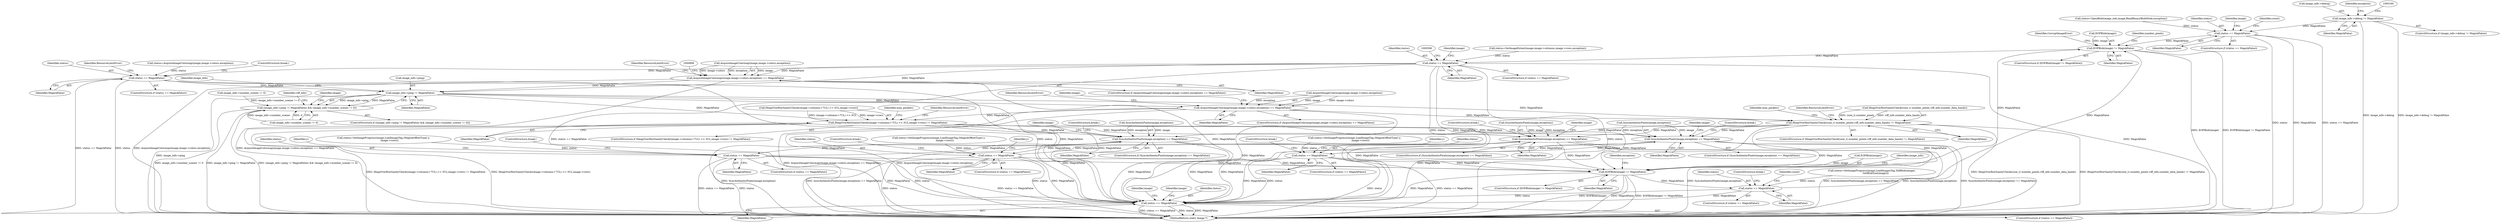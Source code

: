 digraph "0_ImageMagick_fe3066122ef72c82415811d25e9e3fad622c0a99_0@pointer" {
"1000154" [label="(Call,image_info->debug != MagickFalse)"];
"1000193" [label="(Call,status == MagickFalse)"];
"1000497" [label="(Call,EOFBlob(image) != MagickFalse)"];
"1000589" [label="(Call,status == MagickFalse)"];
"1000813" [label="(Call,status == MagickFalse)"];
"1001222" [label="(Call,image_info->ping != MagickFalse)"];
"1001221" [label="(Call,(image_info->ping != MagickFalse) && (image_info->number_scenes != 0))"];
"1001260" [label="(Call,AcquireImageColormap(image,image->colors,exception) == MagickFalse)"];
"1001316" [label="(Call,HeapOverflowSanityCheck((image->columns+7UL) >> 3UL,image->rows) != MagickFalse)"];
"1002001" [label="(Call,SyncAuthenticPixels(image,exception) == MagickFalse)"];
"1002028" [label="(Call,status == MagickFalse)"];
"1002354" [label="(Call,EOFBlob(image) != MagickFalse)"];
"1002442" [label="(Call,status == MagickFalse)"];
"1002460" [label="(Call,status == MagickFalse)"];
"1002096" [label="(Call,SyncAuthenticPixels(image,exception) == MagickFalse)"];
"1002123" [label="(Call,status == MagickFalse)"];
"1002305" [label="(Call,SyncAuthenticPixels(image,exception) == MagickFalse)"];
"1002332" [label="(Call,status == MagickFalse)"];
"1001348" [label="(Call,HeapOverflowSanityCheck((size_t) number_pixels,viff_info.number_data_bands) != MagickFalse)"];
"1000885" [label="(Call,AcquireImageColormap(image,image->colors,exception) == MagickFalse)"];
"1001222" [label="(Call,image_info->ping != MagickFalse)"];
"1001267" [label="(Identifier,MagickFalse)"];
"1002000" [label="(ControlStructure,if (SyncAuthenticPixels(image,exception) == MagickFalse))"];
"1002442" [label="(Call,status == MagickFalse)"];
"1002126" [label="(ControlStructure,break;)"];
"1002123" [label="(Call,status == MagickFalse)"];
"1002125" [label="(Identifier,MagickFalse)"];
"1001269" [label="(Identifier,ResourceLimitError)"];
"1002152" [label="(Identifier,y)"];
"1000804" [label="(Call,status=AcquireImageColormap(image,image->colors,exception))"];
"1001250" [label="(Identifier,viff_info)"];
"1000815" [label="(Identifier,MagickFalse)"];
"1002333" [label="(Identifier,status)"];
"1001361" [label="(Identifier,max_packets)"];
"1000498" [label="(Call,EOFBlob(image))"];
"1002306" [label="(Call,SyncAuthenticPixels(image,exception))"];
"1002354" [label="(Call,EOFBlob(image) != MagickFalse)"];
"1002111" [label="(Call,status=SetImageProgress(image,LoadImageTag,(MagickOffsetType) y,\n                image->rows))"];
"1001260" [label="(Call,AcquireImageColormap(image,image->colors,exception) == MagickFalse)"];
"1002051" [label="(Identifier,y)"];
"1000497" [label="(Call,EOFBlob(image) != MagickFalse)"];
"1001226" [label="(Identifier,MagickFalse)"];
"1002001" [label="(Call,SyncAuthenticPixels(image,exception) == MagickFalse)"];
"1002353" [label="(ControlStructure,if (EOFBlob(image) != MagickFalse))"];
"1002468" [label="(Identifier,image)"];
"1001229" [label="(Identifier,image_info)"];
"1001273" [label="(Identifier,image)"];
"1001330" [label="(Identifier,ResourceLimitError)"];
"1000594" [label="(Identifier,image)"];
"1001221" [label="(Call,(image_info->ping != MagickFalse) && (image_info->number_scenes != 0))"];
"1000185" [label="(Call,status=OpenBlob(image_info,image,ReadBinaryBlobMode,exception))"];
"1000819" [label="(ControlStructure,break;)"];
"1000813" [label="(Call,status == MagickFalse)"];
"1001348" [label="(Call,HeapOverflowSanityCheck((size_t) number_pixels,viff_info.number_data_bands) != MagickFalse)"];
"1000496" [label="(ControlStructure,if (EOFBlob(image) != MagickFalse))"];
"1000194" [label="(Identifier,status)"];
"1002309" [label="(Identifier,MagickFalse)"];
"1002360" [label="(Identifier,exception)"];
"1000885" [label="(Call,AcquireImageColormap(image,image->colors,exception) == MagickFalse)"];
"1000884" [label="(ControlStructure,if (AcquireImageColormap(image,image->colors,exception) == MagickFalse))"];
"1001358" [label="(Identifier,ResourceLimitError)"];
"1000198" [label="(Identifier,image)"];
"1000505" [label="(Identifier,number_pixels)"];
"1002334" [label="(Identifier,MagickFalse)"];
"1002124" [label="(Identifier,status)"];
"1000500" [label="(Identifier,MagickFalse)"];
"1000588" [label="(ControlStructure,if (status == MagickFalse))"];
"1002460" [label="(Call,status == MagickFalse)"];
"1000577" [label="(Call,status=SetImageExtent(image,image->columns,image->rows,exception))"];
"1002096" [label="(Call,SyncAuthenticPixels(image,exception) == MagickFalse)"];
"1002101" [label="(ControlStructure,break;)"];
"1002357" [label="(Identifier,MagickFalse)"];
"1000886" [label="(Call,AcquireImageColormap(image,image->colors,exception))"];
"1000153" [label="(ControlStructure,if (image_info->debug != MagickFalse))"];
"1002432" [label="(Call,status=SetImageProgress(image,LoadImagesTag,TellBlob(image),\n          GetBlobSize(image)))"];
"1002010" [label="(Identifier,image)"];
"1002029" [label="(Identifier,status)"];
"1000154" [label="(Call,image_info->debug != MagickFalse)"];
"1000892" [label="(Identifier,MagickFalse)"];
"1002462" [label="(Identifier,MagickFalse)"];
"1002332" [label="(Call,status == MagickFalse)"];
"1001227" [label="(Call,image_info->number_scenes != 0)"];
"1001223" [label="(Call,image_info->ping)"];
"1001812" [label="(Identifier,y)"];
"1001349" [label="(Call,HeapOverflowSanityCheck((size_t) number_pixels,viff_info.number_data_bands))"];
"1001317" [label="(Call,HeapOverflowSanityCheck((image->columns+7UL) >> 3UL,image->rows))"];
"1001261" [label="(Call,AcquireImageColormap(image,image->colors,exception))"];
"1002355" [label="(Call,EOFBlob(image))"];
"1001235" [label="(Identifier,image)"];
"1000195" [label="(Identifier,MagickFalse)"];
"1000155" [label="(Call,image_info->debug)"];
"1002005" [label="(Identifier,MagickFalse)"];
"1000814" [label="(Identifier,status)"];
"1002314" [label="(Identifier,image)"];
"1002443" [label="(Identifier,status)"];
"1000170" [label="(Identifier,exception)"];
"1001220" [label="(ControlStructure,if ((image_info->ping != MagickFalse) && (image_info->number_scenes != 0)))"];
"1000817" [label="(Identifier,ResourceLimitError)"];
"1000158" [label="(Identifier,MagickFalse)"];
"1000502" [label="(Identifier,CorruptImageError)"];
"1002095" [label="(ControlStructure,if (SyncAuthenticPixels(image,exception) == MagickFalse))"];
"1002304" [label="(ControlStructure,if (SyncAuthenticPixels(image,exception) == MagickFalse))"];
"1002331" [label="(ControlStructure,if (status == MagickFalse))"];
"1002006" [label="(ControlStructure,break;)"];
"1002310" [label="(ControlStructure,break;)"];
"1002370" [label="(Identifier,image_info)"];
"1002097" [label="(Call,SyncAuthenticPixels(image,exception))"];
"1000193" [label="(Call,status == MagickFalse)"];
"1002335" [label="(ControlStructure,break;)"];
"1001347" [label="(ControlStructure,if (HeapOverflowSanityCheck((size_t) number_pixels,viff_info.number_data_bands) != MagickFalse))"];
"1000590" [label="(Identifier,status)"];
"1000591" [label="(Identifier,MagickFalse)"];
"1001328" [label="(Identifier,MagickFalse)"];
"1000192" [label="(ControlStructure,if (status == MagickFalse))"];
"1001333" [label="(Identifier,max_packets)"];
"1002320" [label="(Call,status=SetImageProgress(image,LoadImageTag,(MagickOffsetType) y,\n                image->rows))"];
"1000589" [label="(Call,status == MagickFalse)"];
"1002002" [label="(Call,SyncAuthenticPixels(image,exception))"];
"1002027" [label="(ControlStructure,if (status == MagickFalse))"];
"1002445" [label="(ControlStructure,break;)"];
"1002441" [label="(ControlStructure,if (status == MagickFalse))"];
"1002016" [label="(Call,status=SetImageProgress(image,LoadImageTag,(MagickOffsetType) y,\n                image->rows))"];
"1002465" [label="(Identifier,image)"];
"1002469" [label="(MethodReturn,static Image *)"];
"1002368" [label="(Call,image_info->number_scenes != 0)"];
"1002444" [label="(Identifier,MagickFalse)"];
"1002031" [label="(ControlStructure,break;)"];
"1002028" [label="(Call,status == MagickFalse)"];
"1002105" [label="(Identifier,image)"];
"1000812" [label="(ControlStructure,if (status == MagickFalse))"];
"1002030" [label="(Identifier,MagickFalse)"];
"1002122" [label="(ControlStructure,if (status == MagickFalse))"];
"1000206" [label="(Identifier,count)"];
"1002459" [label="(ControlStructure,if (status == MagickFalse))"];
"1001316" [label="(Call,HeapOverflowSanityCheck((image->columns+7UL) >> 3UL,image->rows) != MagickFalse)"];
"1000894" [label="(Identifier,ResourceLimitError)"];
"1002100" [label="(Identifier,MagickFalse)"];
"1001356" [label="(Identifier,MagickFalse)"];
"1001259" [label="(ControlStructure,if (AcquireImageColormap(image,image->colors,exception) == MagickFalse))"];
"1002448" [label="(Identifier,count)"];
"1002305" [label="(Call,SyncAuthenticPixels(image,exception) == MagickFalse)"];
"1002461" [label="(Identifier,status)"];
"1001315" [label="(ControlStructure,if (HeapOverflowSanityCheck((image->columns+7UL) >> 3UL,image->rows) != MagickFalse))"];
"1000154" -> "1000153"  [label="AST: "];
"1000154" -> "1000158"  [label="CFG: "];
"1000155" -> "1000154"  [label="AST: "];
"1000158" -> "1000154"  [label="AST: "];
"1000160" -> "1000154"  [label="CFG: "];
"1000170" -> "1000154"  [label="CFG: "];
"1000154" -> "1002469"  [label="DDG: image_info->debug"];
"1000154" -> "1002469"  [label="DDG: image_info->debug != MagickFalse"];
"1000154" -> "1000193"  [label="DDG: MagickFalse"];
"1000193" -> "1000192"  [label="AST: "];
"1000193" -> "1000195"  [label="CFG: "];
"1000194" -> "1000193"  [label="AST: "];
"1000195" -> "1000193"  [label="AST: "];
"1000198" -> "1000193"  [label="CFG: "];
"1000206" -> "1000193"  [label="CFG: "];
"1000193" -> "1002469"  [label="DDG: status"];
"1000193" -> "1002469"  [label="DDG: MagickFalse"];
"1000193" -> "1002469"  [label="DDG: status == MagickFalse"];
"1000185" -> "1000193"  [label="DDG: status"];
"1000193" -> "1000497"  [label="DDG: MagickFalse"];
"1000497" -> "1000496"  [label="AST: "];
"1000497" -> "1000500"  [label="CFG: "];
"1000498" -> "1000497"  [label="AST: "];
"1000500" -> "1000497"  [label="AST: "];
"1000502" -> "1000497"  [label="CFG: "];
"1000505" -> "1000497"  [label="CFG: "];
"1000497" -> "1002469"  [label="DDG: EOFBlob(image)"];
"1000497" -> "1002469"  [label="DDG: EOFBlob(image) != MagickFalse"];
"1000498" -> "1000497"  [label="DDG: image"];
"1002354" -> "1000497"  [label="DDG: MagickFalse"];
"1002442" -> "1000497"  [label="DDG: MagickFalse"];
"1000497" -> "1000589"  [label="DDG: MagickFalse"];
"1000589" -> "1000588"  [label="AST: "];
"1000589" -> "1000591"  [label="CFG: "];
"1000590" -> "1000589"  [label="AST: "];
"1000591" -> "1000589"  [label="AST: "];
"1000594" -> "1000589"  [label="CFG: "];
"1000596" -> "1000589"  [label="CFG: "];
"1000589" -> "1002469"  [label="DDG: status == MagickFalse"];
"1000589" -> "1002469"  [label="DDG: status"];
"1000589" -> "1002469"  [label="DDG: MagickFalse"];
"1000577" -> "1000589"  [label="DDG: status"];
"1000589" -> "1000813"  [label="DDG: MagickFalse"];
"1000589" -> "1000885"  [label="DDG: MagickFalse"];
"1000589" -> "1001222"  [label="DDG: MagickFalse"];
"1000589" -> "1002460"  [label="DDG: status"];
"1000589" -> "1002460"  [label="DDG: MagickFalse"];
"1000813" -> "1000812"  [label="AST: "];
"1000813" -> "1000815"  [label="CFG: "];
"1000814" -> "1000813"  [label="AST: "];
"1000815" -> "1000813"  [label="AST: "];
"1000817" -> "1000813"  [label="CFG: "];
"1000819" -> "1000813"  [label="CFG: "];
"1000813" -> "1002469"  [label="DDG: status"];
"1000813" -> "1002469"  [label="DDG: status == MagickFalse"];
"1000804" -> "1000813"  [label="DDG: status"];
"1000813" -> "1001222"  [label="DDG: MagickFalse"];
"1000813" -> "1002460"  [label="DDG: status"];
"1000813" -> "1002460"  [label="DDG: MagickFalse"];
"1001222" -> "1001221"  [label="AST: "];
"1001222" -> "1001226"  [label="CFG: "];
"1001223" -> "1001222"  [label="AST: "];
"1001226" -> "1001222"  [label="AST: "];
"1001229" -> "1001222"  [label="CFG: "];
"1001221" -> "1001222"  [label="CFG: "];
"1001222" -> "1002469"  [label="DDG: image_info->ping"];
"1001222" -> "1001221"  [label="DDG: image_info->ping"];
"1001222" -> "1001221"  [label="DDG: MagickFalse"];
"1000885" -> "1001222"  [label="DDG: MagickFalse"];
"1001222" -> "1001260"  [label="DDG: MagickFalse"];
"1001222" -> "1001316"  [label="DDG: MagickFalse"];
"1001222" -> "1001348"  [label="DDG: MagickFalse"];
"1001222" -> "1002460"  [label="DDG: MagickFalse"];
"1001221" -> "1001220"  [label="AST: "];
"1001221" -> "1001227"  [label="CFG: "];
"1001227" -> "1001221"  [label="AST: "];
"1001235" -> "1001221"  [label="CFG: "];
"1001250" -> "1001221"  [label="CFG: "];
"1001221" -> "1002469"  [label="DDG: (image_info->ping != MagickFalse) && (image_info->number_scenes != 0)"];
"1001221" -> "1002469"  [label="DDG: image_info->number_scenes != 0"];
"1001221" -> "1002469"  [label="DDG: image_info->ping != MagickFalse"];
"1001227" -> "1001221"  [label="DDG: image_info->number_scenes"];
"1001227" -> "1001221"  [label="DDG: 0"];
"1002368" -> "1001221"  [label="DDG: image_info->number_scenes != 0"];
"1001260" -> "1001259"  [label="AST: "];
"1001260" -> "1001267"  [label="CFG: "];
"1001261" -> "1001260"  [label="AST: "];
"1001267" -> "1001260"  [label="AST: "];
"1001269" -> "1001260"  [label="CFG: "];
"1001273" -> "1001260"  [label="CFG: "];
"1001260" -> "1002469"  [label="DDG: AcquireImageColormap(image,image->colors,exception) == MagickFalse"];
"1001260" -> "1002469"  [label="DDG: AcquireImageColormap(image,image->colors,exception)"];
"1001261" -> "1001260"  [label="DDG: image"];
"1001261" -> "1001260"  [label="DDG: image->colors"];
"1001261" -> "1001260"  [label="DDG: exception"];
"1001260" -> "1001316"  [label="DDG: MagickFalse"];
"1001260" -> "1001348"  [label="DDG: MagickFalse"];
"1001260" -> "1002460"  [label="DDG: MagickFalse"];
"1001316" -> "1001315"  [label="AST: "];
"1001316" -> "1001328"  [label="CFG: "];
"1001317" -> "1001316"  [label="AST: "];
"1001328" -> "1001316"  [label="AST: "];
"1001330" -> "1001316"  [label="CFG: "];
"1001333" -> "1001316"  [label="CFG: "];
"1001316" -> "1002469"  [label="DDG: HeapOverflowSanityCheck((image->columns+7UL) >> 3UL,image->rows) != MagickFalse"];
"1001316" -> "1002469"  [label="DDG: HeapOverflowSanityCheck((image->columns+7UL) >> 3UL,image->rows)"];
"1001317" -> "1001316"  [label="DDG: (image->columns+7UL) >> 3UL"];
"1001317" -> "1001316"  [label="DDG: image->rows"];
"1001316" -> "1002001"  [label="DDG: MagickFalse"];
"1001316" -> "1002096"  [label="DDG: MagickFalse"];
"1001316" -> "1002305"  [label="DDG: MagickFalse"];
"1001316" -> "1002354"  [label="DDG: MagickFalse"];
"1001316" -> "1002460"  [label="DDG: MagickFalse"];
"1002001" -> "1002000"  [label="AST: "];
"1002001" -> "1002005"  [label="CFG: "];
"1002002" -> "1002001"  [label="AST: "];
"1002005" -> "1002001"  [label="AST: "];
"1002006" -> "1002001"  [label="CFG: "];
"1002010" -> "1002001"  [label="CFG: "];
"1002001" -> "1002469"  [label="DDG: SyncAuthenticPixels(image,exception)"];
"1002001" -> "1002469"  [label="DDG: SyncAuthenticPixels(image,exception) == MagickFalse"];
"1002002" -> "1002001"  [label="DDG: image"];
"1002002" -> "1002001"  [label="DDG: exception"];
"1002028" -> "1002001"  [label="DDG: MagickFalse"];
"1001348" -> "1002001"  [label="DDG: MagickFalse"];
"1002001" -> "1002028"  [label="DDG: MagickFalse"];
"1002001" -> "1002354"  [label="DDG: MagickFalse"];
"1002001" -> "1002460"  [label="DDG: MagickFalse"];
"1002028" -> "1002027"  [label="AST: "];
"1002028" -> "1002030"  [label="CFG: "];
"1002029" -> "1002028"  [label="AST: "];
"1002030" -> "1002028"  [label="AST: "];
"1002031" -> "1002028"  [label="CFG: "];
"1001812" -> "1002028"  [label="CFG: "];
"1002028" -> "1002469"  [label="DDG: status"];
"1002028" -> "1002469"  [label="DDG: status == MagickFalse"];
"1002016" -> "1002028"  [label="DDG: status"];
"1002028" -> "1002354"  [label="DDG: MagickFalse"];
"1002028" -> "1002460"  [label="DDG: status"];
"1002028" -> "1002460"  [label="DDG: MagickFalse"];
"1002354" -> "1002353"  [label="AST: "];
"1002354" -> "1002357"  [label="CFG: "];
"1002355" -> "1002354"  [label="AST: "];
"1002357" -> "1002354"  [label="AST: "];
"1002360" -> "1002354"  [label="CFG: "];
"1002370" -> "1002354"  [label="CFG: "];
"1002354" -> "1002469"  [label="DDG: MagickFalse"];
"1002354" -> "1002469"  [label="DDG: EOFBlob(image) != MagickFalse"];
"1002354" -> "1002469"  [label="DDG: EOFBlob(image)"];
"1002355" -> "1002354"  [label="DDG: image"];
"1002096" -> "1002354"  [label="DDG: MagickFalse"];
"1001348" -> "1002354"  [label="DDG: MagickFalse"];
"1002123" -> "1002354"  [label="DDG: MagickFalse"];
"1002332" -> "1002354"  [label="DDG: MagickFalse"];
"1002305" -> "1002354"  [label="DDG: MagickFalse"];
"1002354" -> "1002442"  [label="DDG: MagickFalse"];
"1002354" -> "1002460"  [label="DDG: MagickFalse"];
"1002442" -> "1002441"  [label="AST: "];
"1002442" -> "1002444"  [label="CFG: "];
"1002443" -> "1002442"  [label="AST: "];
"1002444" -> "1002442"  [label="AST: "];
"1002448" -> "1002442"  [label="CFG: "];
"1002445" -> "1002442"  [label="CFG: "];
"1002432" -> "1002442"  [label="DDG: status"];
"1002442" -> "1002460"  [label="DDG: status"];
"1002442" -> "1002460"  [label="DDG: MagickFalse"];
"1002460" -> "1002459"  [label="AST: "];
"1002460" -> "1002462"  [label="CFG: "];
"1002461" -> "1002460"  [label="AST: "];
"1002462" -> "1002460"  [label="AST: "];
"1002465" -> "1002460"  [label="CFG: "];
"1002468" -> "1002460"  [label="CFG: "];
"1002460" -> "1002469"  [label="DDG: MagickFalse"];
"1002460" -> "1002469"  [label="DDG: status == MagickFalse"];
"1002460" -> "1002469"  [label="DDG: status"];
"1002123" -> "1002460"  [label="DDG: status"];
"1002123" -> "1002460"  [label="DDG: MagickFalse"];
"1002332" -> "1002460"  [label="DDG: status"];
"1002332" -> "1002460"  [label="DDG: MagickFalse"];
"1000885" -> "1002460"  [label="DDG: MagickFalse"];
"1002096" -> "1002460"  [label="DDG: MagickFalse"];
"1001348" -> "1002460"  [label="DDG: MagickFalse"];
"1002305" -> "1002460"  [label="DDG: MagickFalse"];
"1002096" -> "1002095"  [label="AST: "];
"1002096" -> "1002100"  [label="CFG: "];
"1002097" -> "1002096"  [label="AST: "];
"1002100" -> "1002096"  [label="AST: "];
"1002101" -> "1002096"  [label="CFG: "];
"1002105" -> "1002096"  [label="CFG: "];
"1002096" -> "1002469"  [label="DDG: SyncAuthenticPixels(image,exception)"];
"1002096" -> "1002469"  [label="DDG: SyncAuthenticPixels(image,exception) == MagickFalse"];
"1002097" -> "1002096"  [label="DDG: image"];
"1002097" -> "1002096"  [label="DDG: exception"];
"1001348" -> "1002096"  [label="DDG: MagickFalse"];
"1002123" -> "1002096"  [label="DDG: MagickFalse"];
"1002096" -> "1002123"  [label="DDG: MagickFalse"];
"1002123" -> "1002122"  [label="AST: "];
"1002123" -> "1002125"  [label="CFG: "];
"1002124" -> "1002123"  [label="AST: "];
"1002125" -> "1002123"  [label="AST: "];
"1002126" -> "1002123"  [label="CFG: "];
"1002051" -> "1002123"  [label="CFG: "];
"1002123" -> "1002469"  [label="DDG: status"];
"1002123" -> "1002469"  [label="DDG: status == MagickFalse"];
"1002111" -> "1002123"  [label="DDG: status"];
"1002305" -> "1002304"  [label="AST: "];
"1002305" -> "1002309"  [label="CFG: "];
"1002306" -> "1002305"  [label="AST: "];
"1002309" -> "1002305"  [label="AST: "];
"1002310" -> "1002305"  [label="CFG: "];
"1002314" -> "1002305"  [label="CFG: "];
"1002305" -> "1002469"  [label="DDG: SyncAuthenticPixels(image,exception)"];
"1002305" -> "1002469"  [label="DDG: SyncAuthenticPixels(image,exception) == MagickFalse"];
"1002306" -> "1002305"  [label="DDG: image"];
"1002306" -> "1002305"  [label="DDG: exception"];
"1001348" -> "1002305"  [label="DDG: MagickFalse"];
"1002332" -> "1002305"  [label="DDG: MagickFalse"];
"1002305" -> "1002332"  [label="DDG: MagickFalse"];
"1002332" -> "1002331"  [label="AST: "];
"1002332" -> "1002334"  [label="CFG: "];
"1002333" -> "1002332"  [label="AST: "];
"1002334" -> "1002332"  [label="AST: "];
"1002335" -> "1002332"  [label="CFG: "];
"1002152" -> "1002332"  [label="CFG: "];
"1002332" -> "1002469"  [label="DDG: status"];
"1002332" -> "1002469"  [label="DDG: status == MagickFalse"];
"1002320" -> "1002332"  [label="DDG: status"];
"1001348" -> "1001347"  [label="AST: "];
"1001348" -> "1001356"  [label="CFG: "];
"1001349" -> "1001348"  [label="AST: "];
"1001356" -> "1001348"  [label="AST: "];
"1001358" -> "1001348"  [label="CFG: "];
"1001361" -> "1001348"  [label="CFG: "];
"1001348" -> "1002469"  [label="DDG: HeapOverflowSanityCheck((size_t) number_pixels,viff_info.number_data_bands)"];
"1001348" -> "1002469"  [label="DDG: HeapOverflowSanityCheck((size_t) number_pixels,viff_info.number_data_bands) != MagickFalse"];
"1001349" -> "1001348"  [label="DDG: (size_t) number_pixels"];
"1001349" -> "1001348"  [label="DDG: viff_info.number_data_bands"];
"1000885" -> "1000884"  [label="AST: "];
"1000885" -> "1000892"  [label="CFG: "];
"1000886" -> "1000885"  [label="AST: "];
"1000892" -> "1000885"  [label="AST: "];
"1000894" -> "1000885"  [label="CFG: "];
"1000899" -> "1000885"  [label="CFG: "];
"1000885" -> "1002469"  [label="DDG: AcquireImageColormap(image,image->colors,exception) == MagickFalse"];
"1000885" -> "1002469"  [label="DDG: AcquireImageColormap(image,image->colors,exception)"];
"1000886" -> "1000885"  [label="DDG: image"];
"1000886" -> "1000885"  [label="DDG: image->colors"];
"1000886" -> "1000885"  [label="DDG: exception"];
}
